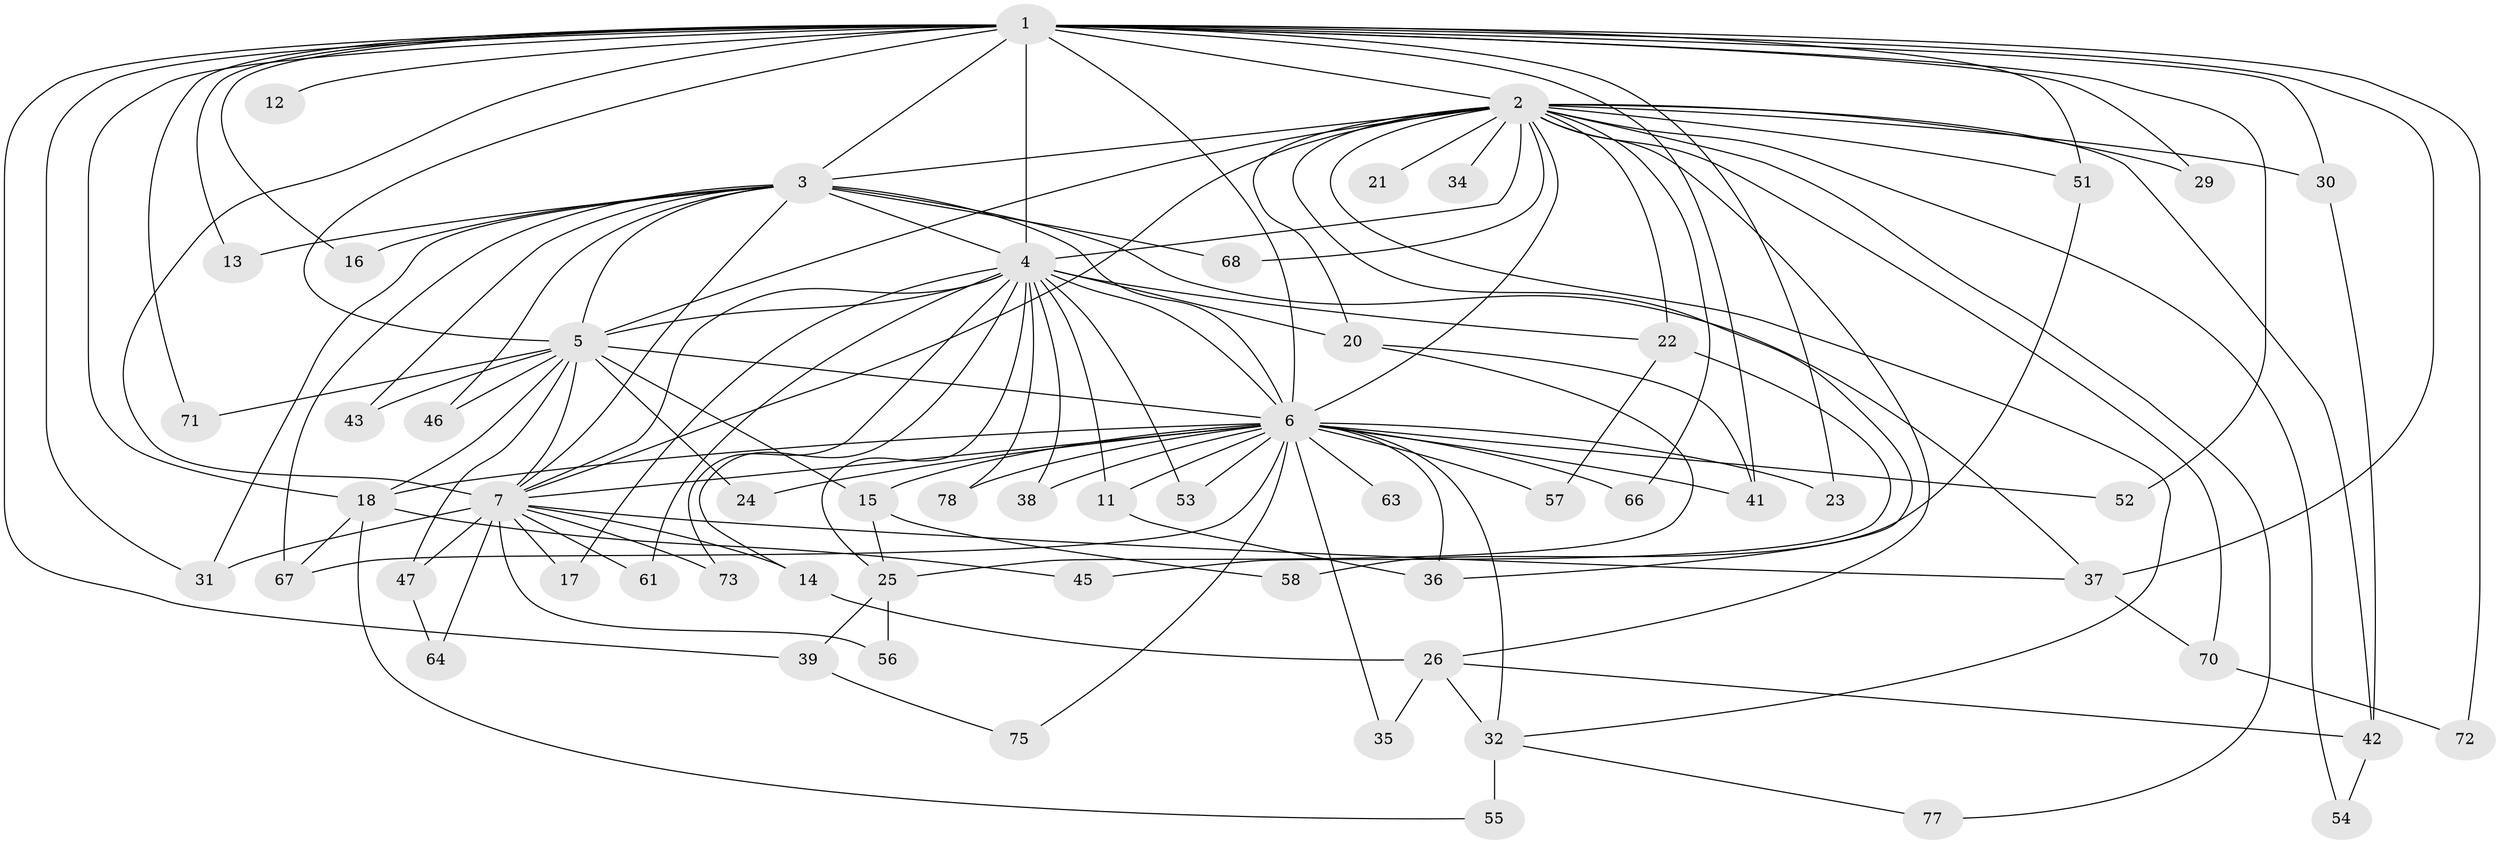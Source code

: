 // original degree distribution, {21: 0.0125, 19: 0.0125, 18: 0.05, 23: 0.025, 16: 0.0125, 15: 0.0125, 3: 0.225, 2: 0.5375, 4: 0.0625, 5: 0.0375, 6: 0.0125}
// Generated by graph-tools (version 1.1) at 2025/41/03/06/25 10:41:39]
// undirected, 59 vertices, 130 edges
graph export_dot {
graph [start="1"]
  node [color=gray90,style=filled];
  1 [super="+9"];
  2 [super="+10"];
  3 [super="+60"];
  4 [super="+40"];
  5 [super="+48"];
  6 [super="+8"];
  7 [super="+28"];
  11;
  12;
  13 [super="+44"];
  14;
  15;
  16;
  17;
  18 [super="+19"];
  20 [super="+33"];
  21;
  22 [super="+27"];
  23;
  24;
  25 [super="+62"];
  26 [super="+74"];
  29;
  30;
  31 [super="+79"];
  32 [super="+50"];
  34;
  35;
  36 [super="+59"];
  37 [super="+69"];
  38;
  39;
  41 [super="+49"];
  42 [super="+80"];
  43;
  45;
  46;
  47;
  51;
  52;
  53;
  54;
  55 [super="+65"];
  56;
  57;
  58;
  61;
  63;
  64;
  66;
  67 [super="+76"];
  68;
  70;
  71;
  72;
  73;
  75;
  77;
  78;
  1 -- 2 [weight=4];
  1 -- 3 [weight=2];
  1 -- 4 [weight=2];
  1 -- 5 [weight=2];
  1 -- 6 [weight=4];
  1 -- 7 [weight=3];
  1 -- 12 [weight=2];
  1 -- 13 [weight=2];
  1 -- 18;
  1 -- 23;
  1 -- 29;
  1 -- 30;
  1 -- 39;
  1 -- 71;
  1 -- 72;
  1 -- 41;
  1 -- 16;
  1 -- 51;
  1 -- 52;
  1 -- 37;
  1 -- 31;
  2 -- 3 [weight=2];
  2 -- 4 [weight=2];
  2 -- 5 [weight=2];
  2 -- 6 [weight=4];
  2 -- 7 [weight=2];
  2 -- 21 [weight=2];
  2 -- 26;
  2 -- 29;
  2 -- 30;
  2 -- 34 [weight=2];
  2 -- 51;
  2 -- 54;
  2 -- 66;
  2 -- 70;
  2 -- 68;
  2 -- 77;
  2 -- 20;
  2 -- 22 [weight=2];
  2 -- 32;
  2 -- 42;
  2 -- 36;
  3 -- 4;
  3 -- 5 [weight=2];
  3 -- 6 [weight=2];
  3 -- 7;
  3 -- 13;
  3 -- 16;
  3 -- 31;
  3 -- 37;
  3 -- 43;
  3 -- 46;
  3 -- 67;
  3 -- 68;
  4 -- 5 [weight=2];
  4 -- 6 [weight=3];
  4 -- 7;
  4 -- 11;
  4 -- 14;
  4 -- 17;
  4 -- 20 [weight=2];
  4 -- 22;
  4 -- 38;
  4 -- 53;
  4 -- 61;
  4 -- 73;
  4 -- 78;
  4 -- 25;
  5 -- 6 [weight=2];
  5 -- 7;
  5 -- 15;
  5 -- 18;
  5 -- 24;
  5 -- 43;
  5 -- 46;
  5 -- 47;
  5 -- 71;
  6 -- 7 [weight=2];
  6 -- 11;
  6 -- 23;
  6 -- 52;
  6 -- 57;
  6 -- 63 [weight=2];
  6 -- 66;
  6 -- 67;
  6 -- 75;
  6 -- 78;
  6 -- 15;
  6 -- 24;
  6 -- 32;
  6 -- 35;
  6 -- 36;
  6 -- 38;
  6 -- 41;
  6 -- 53;
  6 -- 18;
  7 -- 14;
  7 -- 17;
  7 -- 31;
  7 -- 37;
  7 -- 47;
  7 -- 56;
  7 -- 61;
  7 -- 73;
  7 -- 64;
  11 -- 36;
  14 -- 26;
  15 -- 25;
  15 -- 58;
  18 -- 45;
  18 -- 55;
  18 -- 67;
  20 -- 25;
  20 -- 41;
  22 -- 57;
  22 -- 45;
  25 -- 39;
  25 -- 56;
  26 -- 35;
  26 -- 42;
  26 -- 32;
  30 -- 42;
  32 -- 55 [weight=2];
  32 -- 77;
  37 -- 70;
  39 -- 75;
  42 -- 54;
  47 -- 64;
  51 -- 58;
  70 -- 72;
}
